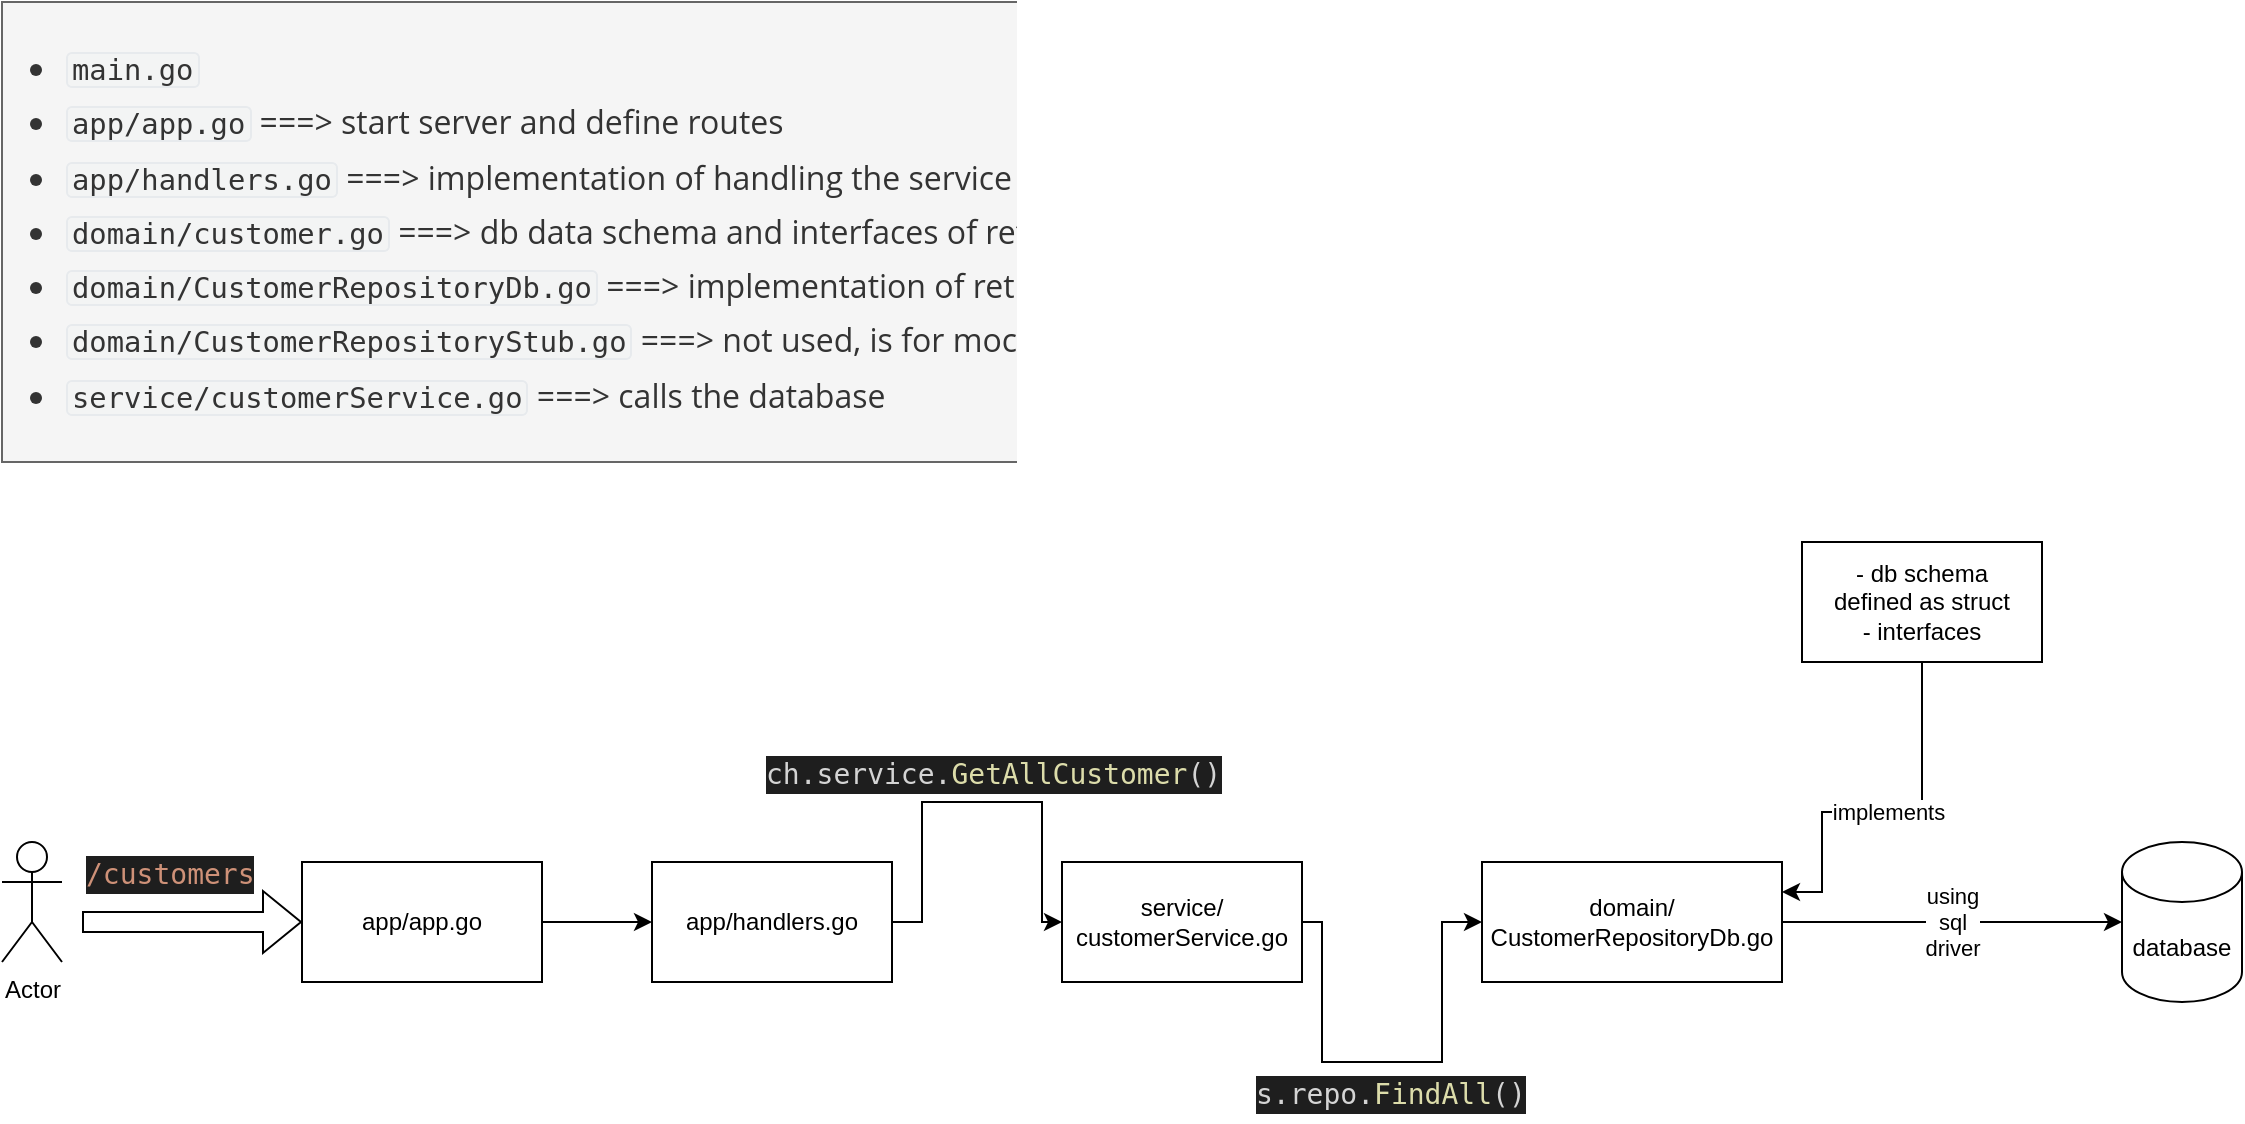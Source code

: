 <mxfile version="16.1.0" type="device"><diagram id="Dy-mwYcSYM7fEzbQ-G6F" name="Page-1"><mxGraphModel dx="1422" dy="1866" grid="1" gridSize="10" guides="1" tooltips="1" connect="1" arrows="1" fold="1" page="1" pageScale="1" pageWidth="850" pageHeight="1100" math="0" shadow="0"><root><mxCell id="0"/><mxCell id="1" parent="0"/><mxCell id="a9E211sLJq4NFaBUIyUw-1" value="" style="shape=flexArrow;endArrow=classic;html=1;rounded=0;" edge="1" parent="1"><mxGeometry width="50" height="50" relative="1" as="geometry"><mxPoint x="80" y="270" as="sourcePoint"/><mxPoint x="190" y="270" as="targetPoint"/></mxGeometry></mxCell><mxCell id="a9E211sLJq4NFaBUIyUw-2" value="&lt;meta charset=&quot;utf-8&quot;&gt;&lt;div style=&quot;color: rgb(212, 212, 212); background-color: rgb(30, 30, 30); font-family: &amp;quot;droid sans mono&amp;quot;, &amp;quot;monospace&amp;quot;, monospace, &amp;quot;droid sans fallback&amp;quot;; font-weight: normal; font-size: 14px; line-height: 19px;&quot;&gt;&lt;div&gt;&lt;span style=&quot;color: #ce9178&quot;&gt;/customers&lt;/span&gt;&lt;/div&gt;&lt;/div&gt;" style="text;whiteSpace=wrap;html=1;" vertex="1" parent="1"><mxGeometry x="80" y="230" width="110" height="30" as="geometry"/></mxCell><mxCell id="a9E211sLJq4NFaBUIyUw-3" value="Actor" style="shape=umlActor;verticalLabelPosition=bottom;verticalAlign=top;html=1;outlineConnect=0;" vertex="1" parent="1"><mxGeometry x="40" y="230" width="30" height="60" as="geometry"/></mxCell><mxCell id="a9E211sLJq4NFaBUIyUw-7" style="edgeStyle=orthogonalEdgeStyle;rounded=0;orthogonalLoop=1;jettySize=auto;html=1;entryX=0;entryY=0.5;entryDx=0;entryDy=0;" edge="1" parent="1" source="a9E211sLJq4NFaBUIyUw-5" target="a9E211sLJq4NFaBUIyUw-6"><mxGeometry relative="1" as="geometry"/></mxCell><mxCell id="a9E211sLJq4NFaBUIyUw-5" value="app/app.go" style="rounded=0;whiteSpace=wrap;html=1;" vertex="1" parent="1"><mxGeometry x="190" y="240" width="120" height="60" as="geometry"/></mxCell><mxCell id="a9E211sLJq4NFaBUIyUw-10" style="edgeStyle=orthogonalEdgeStyle;rounded=0;orthogonalLoop=1;jettySize=auto;html=1;entryX=0;entryY=0.5;entryDx=0;entryDy=0;" edge="1" parent="1" source="a9E211sLJq4NFaBUIyUw-6" target="a9E211sLJq4NFaBUIyUw-9"><mxGeometry relative="1" as="geometry"><Array as="points"><mxPoint x="500" y="270"/><mxPoint x="500" y="210"/><mxPoint x="560" y="210"/><mxPoint x="560" y="270"/></Array></mxGeometry></mxCell><mxCell id="a9E211sLJq4NFaBUIyUw-6" value="app/handlers.go" style="rounded=0;whiteSpace=wrap;html=1;" vertex="1" parent="1"><mxGeometry x="365" y="240" width="120" height="60" as="geometry"/></mxCell><mxCell id="a9E211sLJq4NFaBUIyUw-8" value="&lt;meta charset=&quot;utf-8&quot;&gt;&lt;div style=&quot;color: rgb(212, 212, 212); background-color: rgb(30, 30, 30); font-family: &amp;quot;droid sans mono&amp;quot;, &amp;quot;monospace&amp;quot;, monospace, &amp;quot;droid sans fallback&amp;quot;; font-weight: normal; font-size: 14px; line-height: 19px;&quot;&gt;&lt;div&gt;&lt;span style=&quot;color: #d4d4d4&quot;&gt;ch.service.&lt;/span&gt;&lt;span style=&quot;color: #dcdcaa&quot;&gt;GetAllCustomer&lt;/span&gt;&lt;span style=&quot;color: #d4d4d4&quot;&gt;()&lt;/span&gt;&lt;/div&gt;&lt;/div&gt;" style="text;whiteSpace=wrap;html=1;" vertex="1" parent="1"><mxGeometry x="420" y="180" width="250" height="30" as="geometry"/></mxCell><mxCell id="a9E211sLJq4NFaBUIyUw-12" style="edgeStyle=orthogonalEdgeStyle;rounded=0;orthogonalLoop=1;jettySize=auto;html=1;entryX=0;entryY=0.5;entryDx=0;entryDy=0;" edge="1" parent="1" source="a9E211sLJq4NFaBUIyUw-9" target="a9E211sLJq4NFaBUIyUw-11"><mxGeometry relative="1" as="geometry"><Array as="points"><mxPoint x="700" y="270"/><mxPoint x="700" y="340"/><mxPoint x="760" y="340"/><mxPoint x="760" y="270"/></Array></mxGeometry></mxCell><mxCell id="a9E211sLJq4NFaBUIyUw-9" value="service/&lt;br&gt;customerService.go" style="rounded=0;whiteSpace=wrap;html=1;" vertex="1" parent="1"><mxGeometry x="570" y="240" width="120" height="60" as="geometry"/></mxCell><mxCell id="a9E211sLJq4NFaBUIyUw-15" value="using&lt;br&gt;sql&lt;br&gt;driver" style="edgeStyle=orthogonalEdgeStyle;rounded=0;orthogonalLoop=1;jettySize=auto;html=1;entryX=0;entryY=0.5;entryDx=0;entryDy=0;entryPerimeter=0;" edge="1" parent="1" source="a9E211sLJq4NFaBUIyUw-11" target="a9E211sLJq4NFaBUIyUw-14"><mxGeometry relative="1" as="geometry"/></mxCell><mxCell id="a9E211sLJq4NFaBUIyUw-11" value="domain/&lt;br&gt;CustomerRepositoryDb.go" style="rounded=0;whiteSpace=wrap;html=1;" vertex="1" parent="1"><mxGeometry x="780" y="240" width="150" height="60" as="geometry"/></mxCell><mxCell id="a9E211sLJq4NFaBUIyUw-13" value="&lt;meta charset=&quot;utf-8&quot;&gt;&lt;div style=&quot;color: rgb(212, 212, 212); background-color: rgb(30, 30, 30); font-family: &amp;quot;droid sans mono&amp;quot;, &amp;quot;monospace&amp;quot;, monospace, &amp;quot;droid sans fallback&amp;quot;; font-weight: normal; font-size: 14px; line-height: 19px;&quot;&gt;&lt;div&gt;&lt;span style=&quot;color: #d4d4d4&quot;&gt;s.repo.&lt;/span&gt;&lt;span style=&quot;color: #dcdcaa&quot;&gt;FindAll&lt;/span&gt;&lt;span style=&quot;color: #d4d4d4&quot;&gt;()&lt;/span&gt;&lt;/div&gt;&lt;/div&gt;" style="text;whiteSpace=wrap;html=1;" vertex="1" parent="1"><mxGeometry x="665" y="340" width="160" height="30" as="geometry"/></mxCell><mxCell id="a9E211sLJq4NFaBUIyUw-14" value="database" style="shape=cylinder3;whiteSpace=wrap;html=1;boundedLbl=1;backgroundOutline=1;size=15;" vertex="1" parent="1"><mxGeometry x="1100" y="230" width="60" height="80" as="geometry"/></mxCell><mxCell id="a9E211sLJq4NFaBUIyUw-19" value="implements" style="edgeStyle=orthogonalEdgeStyle;rounded=0;orthogonalLoop=1;jettySize=auto;html=1;entryX=1;entryY=0.25;entryDx=0;entryDy=0;" edge="1" parent="1" source="a9E211sLJq4NFaBUIyUw-17" target="a9E211sLJq4NFaBUIyUw-11"><mxGeometry relative="1" as="geometry"><Array as="points"><mxPoint x="1000" y="215"/><mxPoint x="950" y="215"/><mxPoint x="950" y="255"/></Array></mxGeometry></mxCell><mxCell id="a9E211sLJq4NFaBUIyUw-17" value="- db schema&lt;br&gt;defined as struct&lt;br&gt;- interfaces" style="rounded=0;whiteSpace=wrap;html=1;" vertex="1" parent="1"><mxGeometry x="940" y="80" width="120" height="60" as="geometry"/></mxCell><mxCell id="a9E211sLJq4NFaBUIyUw-22" value="&lt;ul class=&quot;ul-list&quot; style=&quot;box-sizing: border-box ; margin: 0.8em 0px ; padding-left: 30px ; position: relative ; color: rgb(51 , 51 , 51) ; font-family: &amp;#34;open sans&amp;#34; , &amp;#34;clear sans&amp;#34; , &amp;#34;helvetica neue&amp;#34; , &amp;#34;helvetica&amp;#34; , &amp;#34;arial&amp;#34; , &amp;#34;segoe ui emoji&amp;#34; , sans-serif ; font-size: 16px ; font-style: normal ; font-weight: 400 ; letter-spacing: normal ; text-indent: 0px ; text-transform: none ; word-spacing: 0px&quot;&gt;&lt;li class=&quot;md-list-item md-focus-container&quot; style=&quot;box-sizing: border-box ; margin: 0px ; position: relative&quot;&gt;&lt;p class=&quot;md-end-block md-p md-focus&quot; style=&quot;box-sizing: border-box ; line-height: inherit ; margin: 0px 0px 0.5rem ; position: relative&quot;&gt;&lt;span spellcheck=&quot;false&quot; class=&quot;md-pair-s md-expand&quot; style=&quot;box-sizing: border-box&quot;&gt;&lt;code style=&quot;box-sizing: border-box ; border: 1px solid rgb(231 , 234 , 237) ; background-color: rgb(243 , 244 , 244) ; border-radius: 3px ; padding: 0px 2px ; font-size: 0.9em&quot;&gt;main.go&lt;/code&gt;&lt;/span&gt;&lt;/p&gt;&lt;/li&gt;&lt;li class=&quot;md-list-item&quot; style=&quot;box-sizing: border-box ; margin: 0px ; position: relative&quot;&gt;&lt;p class=&quot;md-end-block md-p&quot; style=&quot;box-sizing: border-box ; line-height: inherit ; margin: 0px 0px 0.5rem ; position: relative&quot;&gt;&lt;span spellcheck=&quot;false&quot; class=&quot;md-pair-s&quot; style=&quot;box-sizing: border-box&quot;&gt;&lt;code style=&quot;box-sizing: border-box ; border: 1px solid rgb(231 , 234 , 237) ; background-color: rgb(243 , 244 , 244) ; border-radius: 3px ; padding: 0px 2px ; font-size: 0.9em&quot;&gt;app/app.go&lt;/code&gt;&lt;/span&gt;&lt;span class=&quot;md-plain&quot; style=&quot;box-sizing: border-box&quot;&gt; ===&amp;gt; start server and define routes&lt;/span&gt;&lt;/p&gt;&lt;/li&gt;&lt;li class=&quot;md-list-item&quot; style=&quot;box-sizing: border-box ; margin: 0px ; position: relative&quot;&gt;&lt;p class=&quot;md-end-block md-p&quot; style=&quot;box-sizing: border-box ; line-height: inherit ; margin: 0px 0px 0.5rem ; position: relative&quot;&gt;&lt;span spellcheck=&quot;false&quot; class=&quot;md-pair-s&quot; style=&quot;box-sizing: border-box&quot;&gt;&lt;code style=&quot;box-sizing: border-box ; border: 1px solid rgb(231 , 234 , 237) ; background-color: rgb(243 , 244 , 244) ; border-radius: 3px ; padding: 0px 2px ; font-size: 0.9em&quot;&gt;app/handlers.go&lt;/code&gt;&lt;/span&gt;&lt;span class=&quot;md-plain&quot; style=&quot;box-sizing: border-box&quot;&gt; ===&amp;gt; implementation of handling the service&lt;/span&gt;&lt;/p&gt;&lt;/li&gt;&lt;li class=&quot;md-list-item&quot; style=&quot;box-sizing: border-box ; margin: 0px ; position: relative&quot;&gt;&lt;p class=&quot;md-end-block md-p&quot; style=&quot;box-sizing: border-box ; line-height: inherit ; margin: 0px 0px 0.5rem ; position: relative&quot;&gt;&lt;span spellcheck=&quot;false&quot; class=&quot;md-pair-s&quot; style=&quot;box-sizing: border-box&quot;&gt;&lt;code style=&quot;box-sizing: border-box ; border: 1px solid rgb(231 , 234 , 237) ; background-color: rgb(243 , 244 , 244) ; border-radius: 3px ; padding: 0px 2px ; font-size: 0.9em&quot;&gt;domain/customer.go&lt;/code&gt;&lt;/span&gt;&lt;span class=&quot;md-plain&quot; style=&quot;box-sizing: border-box&quot;&gt; ===&amp;gt; db data schema and interfaces of retrieving info from db&lt;/span&gt;&lt;/p&gt;&lt;/li&gt;&lt;li class=&quot;md-list-item&quot; style=&quot;box-sizing: border-box ; margin: 0px ; position: relative&quot;&gt;&lt;p class=&quot;md-end-block md-p&quot; style=&quot;box-sizing: border-box ; line-height: inherit ; margin: 0px 0px 0.5rem ; position: relative&quot;&gt;&lt;span spellcheck=&quot;false&quot; class=&quot;md-pair-s&quot; style=&quot;box-sizing: border-box&quot;&gt;&lt;code style=&quot;box-sizing: border-box ; border: 1px solid rgb(231 , 234 , 237) ; background-color: rgb(243 , 244 , 244) ; border-radius: 3px ; padding: 0px 2px ; font-size: 0.9em&quot;&gt;domain/CustomerRepositoryDb.go&lt;/code&gt;&lt;/span&gt;&lt;span class=&quot;md-plain&quot; style=&quot;box-sizing: border-box&quot;&gt; ===&amp;gt; implementation of retrieving info from db&lt;/span&gt;&lt;/p&gt;&lt;/li&gt;&lt;li class=&quot;md-list-item&quot; style=&quot;box-sizing: border-box ; margin: 0px ; position: relative&quot;&gt;&lt;p class=&quot;md-end-block md-p&quot; style=&quot;box-sizing: border-box ; line-height: inherit ; margin: 0px 0px 0.5rem ; position: relative&quot;&gt;&lt;span spellcheck=&quot;false&quot; class=&quot;md-pair-s&quot; style=&quot;box-sizing: border-box&quot;&gt;&lt;code style=&quot;box-sizing: border-box ; border: 1px solid rgb(231 , 234 , 237) ; background-color: rgb(243 , 244 , 244) ; border-radius: 3px ; padding: 0px 2px ; font-size: 0.9em&quot;&gt;domain/CustomerRepositoryStub.go&lt;/code&gt;&lt;/span&gt;&lt;span class=&quot;md-plain&quot; style=&quot;box-sizing: border-box&quot;&gt; ===&amp;gt; not used, is for mock data&lt;/span&gt;&lt;/p&gt;&lt;/li&gt;&lt;li class=&quot;md-list-item md-focus-container&quot; style=&quot;box-sizing: border-box ; margin: 0px ; position: relative&quot;&gt;&lt;p class=&quot;md-end-block md-p md-focus&quot; style=&quot;box-sizing: border-box ; line-height: inherit ; margin: 0px 0px 0.5rem ; position: relative&quot;&gt;&lt;span spellcheck=&quot;false&quot; class=&quot;md-pair-s&quot; style=&quot;box-sizing: border-box&quot;&gt;&lt;code style=&quot;box-sizing: border-box ; border: 1px solid rgb(231 , 234 , 237) ; background-color: rgb(243 , 244 , 244) ; border-radius: 3px ; padding: 0px 2px ; font-size: 0.9em&quot;&gt;service/customerService.go&lt;/code&gt;&lt;/span&gt;&lt;span class=&quot;md-plain md-expand&quot; style=&quot;box-sizing: border-box&quot;&gt; ===&amp;gt; calls the database&lt;/span&gt;&lt;/p&gt;&lt;/li&gt;&lt;/ul&gt;" style="text;html=1;strokeColor=#666666;fillColor=#f5f5f5;align=left;verticalAlign=middle;whiteSpace=wrap;rounded=0;fontColor=#333333;" vertex="1" parent="1"><mxGeometry x="40" y="-190" width="660" height="230" as="geometry"/></mxCell></root></mxGraphModel></diagram></mxfile>